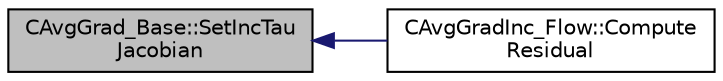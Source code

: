 digraph "CAvgGrad_Base::SetIncTauJacobian"
{
  edge [fontname="Helvetica",fontsize="10",labelfontname="Helvetica",labelfontsize="10"];
  node [fontname="Helvetica",fontsize="10",shape=record];
  rankdir="LR";
  Node34 [label="CAvgGrad_Base::SetIncTau\lJacobian",height=0.2,width=0.4,color="black", fillcolor="grey75", style="filled", fontcolor="black"];
  Node34 -> Node35 [dir="back",color="midnightblue",fontsize="10",style="solid",fontname="Helvetica"];
  Node35 [label="CAvgGradInc_Flow::Compute\lResidual",height=0.2,width=0.4,color="black", fillcolor="white", style="filled",URL="$class_c_avg_grad_inc___flow.html#ae981da05c20e3b9426559e77fb10063b",tooltip="Compute the viscous flow residual using an average of gradients. "];
}
